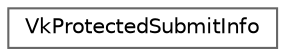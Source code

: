 digraph "类继承关系图"
{
 // LATEX_PDF_SIZE
  bgcolor="transparent";
  edge [fontname=Helvetica,fontsize=10,labelfontname=Helvetica,labelfontsize=10];
  node [fontname=Helvetica,fontsize=10,shape=box,height=0.2,width=0.4];
  rankdir="LR";
  Node0 [id="Node000000",label="VkProtectedSubmitInfo",height=0.2,width=0.4,color="grey40", fillcolor="white", style="filled",URL="$struct_vk_protected_submit_info.html",tooltip=" "];
}
